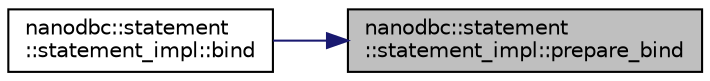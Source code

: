 digraph "nanodbc::statement::statement_impl::prepare_bind"
{
 // LATEX_PDF_SIZE
  edge [fontname="Helvetica",fontsize="10",labelfontname="Helvetica",labelfontsize="10"];
  node [fontname="Helvetica",fontsize="10",shape=record];
  rankdir="RL";
  Node105 [label="nanodbc::statement\l::statement_impl::prepare_bind",height=0.2,width=0.4,color="black", fillcolor="grey75", style="filled", fontcolor="black",tooltip=" "];
  Node105 -> Node106 [dir="back",color="midnightblue",fontsize="10",style="solid",fontname="Helvetica"];
  Node106 [label="nanodbc::statement\l::statement_impl::bind",height=0.2,width=0.4,color="black", fillcolor="white", style="filled",URL="$classnanodbc_1_1statement_1_1statement__impl.html#aae37e90a862ea033c7717b015bf37ffd",tooltip=" "];
}
